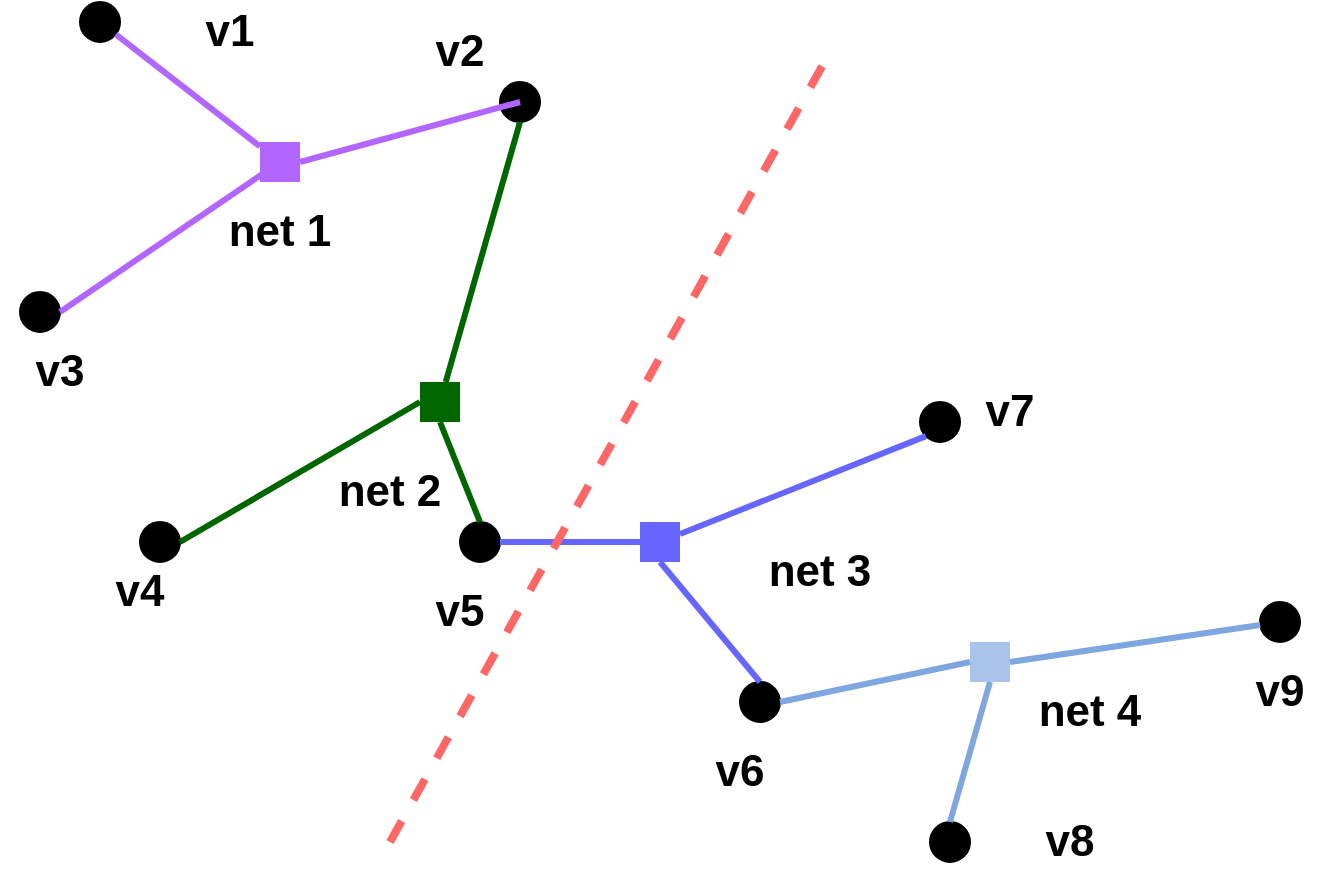 <mxfile version="28.0.9">
  <diagram name="第 1 页" id="iBR2-T5VVt_nViyxCtrr">
    <mxGraphModel dx="1784" dy="1028" grid="1" gridSize="10" guides="1" tooltips="1" connect="1" arrows="1" fold="1" page="1" pageScale="1" pageWidth="670" pageHeight="440" math="0" shadow="0">
      <root>
        <mxCell id="0" />
        <mxCell id="1" parent="0" />
        <mxCell id="2VShatTd_kUxXyi7LJvt-7" value="" style="ellipse;whiteSpace=wrap;html=1;aspect=fixed;fillColor=#000000;" parent="1" vertex="1">
          <mxGeometry x="465" y="414" width="20" height="20" as="geometry" />
        </mxCell>
        <mxCell id="2VShatTd_kUxXyi7LJvt-8" value="" style="ellipse;whiteSpace=wrap;html=1;aspect=fixed;fillColor=#000000;" parent="1" vertex="1">
          <mxGeometry x="370" y="344" width="20" height="20" as="geometry" />
        </mxCell>
        <mxCell id="2VShatTd_kUxXyi7LJvt-12" value="" style="ellipse;whiteSpace=wrap;html=1;aspect=fixed;fillColor=#000000;" parent="1" vertex="1">
          <mxGeometry x="460" y="204" width="20" height="20" as="geometry" />
        </mxCell>
        <mxCell id="2VShatTd_kUxXyi7LJvt-13" value="" style="ellipse;whiteSpace=wrap;html=1;aspect=fixed;fillColor=#000000;" parent="1" vertex="1">
          <mxGeometry x="230" y="264" width="20" height="20" as="geometry" />
        </mxCell>
        <mxCell id="2VShatTd_kUxXyi7LJvt-14" value="" style="ellipse;whiteSpace=wrap;html=1;aspect=fixed;fillColor=#000000;" parent="1" vertex="1">
          <mxGeometry x="250" y="44" width="20" height="20" as="geometry" />
        </mxCell>
        <mxCell id="2VShatTd_kUxXyi7LJvt-15" value="" style="ellipse;whiteSpace=wrap;html=1;aspect=fixed;fillColor=#000000;" parent="1" vertex="1">
          <mxGeometry x="40" y="4" width="20" height="20" as="geometry" />
        </mxCell>
        <mxCell id="2VShatTd_kUxXyi7LJvt-16" value="" style="ellipse;whiteSpace=wrap;html=1;aspect=fixed;fillColor=#000000;" parent="1" vertex="1">
          <mxGeometry x="630" y="304" width="20" height="20" as="geometry" />
        </mxCell>
        <mxCell id="2VShatTd_kUxXyi7LJvt-17" value="" style="ellipse;whiteSpace=wrap;html=1;aspect=fixed;fillColor=#000000;" parent="1" vertex="1">
          <mxGeometry x="70" y="264" width="20" height="20" as="geometry" />
        </mxCell>
        <mxCell id="2VShatTd_kUxXyi7LJvt-18" value="" style="ellipse;whiteSpace=wrap;html=1;aspect=fixed;fillColor=#000000;" parent="1" vertex="1">
          <mxGeometry x="10" y="149" width="20" height="20" as="geometry" />
        </mxCell>
        <mxCell id="2VShatTd_kUxXyi7LJvt-21" value="&lt;b&gt;&lt;font style=&quot;font-size: 22px;&quot;&gt;v7&lt;/font&gt;&lt;/b&gt;" style="text;html=1;align=center;verticalAlign=middle;whiteSpace=wrap;rounded=0;" parent="1" vertex="1">
          <mxGeometry x="475" y="194" width="60" height="30" as="geometry" />
        </mxCell>
        <mxCell id="2VShatTd_kUxXyi7LJvt-23" value="&lt;b&gt;&lt;font style=&quot;font-size: 22px;&quot;&gt;v5&lt;/font&gt;&lt;/b&gt;" style="text;html=1;align=center;verticalAlign=middle;whiteSpace=wrap;rounded=0;" parent="1" vertex="1">
          <mxGeometry x="200" y="294" width="60" height="30" as="geometry" />
        </mxCell>
        <mxCell id="2VShatTd_kUxXyi7LJvt-24" value="&lt;b&gt;&lt;font style=&quot;font-size: 22px;&quot;&gt;v6&lt;/font&gt;&lt;/b&gt;" style="text;html=1;align=center;verticalAlign=middle;whiteSpace=wrap;rounded=0;" parent="1" vertex="1">
          <mxGeometry x="340" y="374" width="60" height="30" as="geometry" />
        </mxCell>
        <mxCell id="2VShatTd_kUxXyi7LJvt-25" value="&lt;b&gt;&lt;font style=&quot;font-size: 22px;&quot;&gt;v4&lt;/font&gt;&lt;/b&gt;" style="text;html=1;align=center;verticalAlign=middle;whiteSpace=wrap;rounded=0;" parent="1" vertex="1">
          <mxGeometry x="40" y="284" width="60" height="30" as="geometry" />
        </mxCell>
        <mxCell id="2VShatTd_kUxXyi7LJvt-26" value="&lt;b&gt;&lt;font style=&quot;font-size: 22px;&quot;&gt;v2&lt;/font&gt;&lt;/b&gt;" style="text;html=1;align=center;verticalAlign=middle;whiteSpace=wrap;rounded=0;" parent="1" vertex="1">
          <mxGeometry x="200" y="14" width="60" height="30" as="geometry" />
        </mxCell>
        <mxCell id="2VShatTd_kUxXyi7LJvt-27" value="&lt;b&gt;&lt;font style=&quot;font-size: 22px;&quot;&gt;v1&lt;/font&gt;&lt;/b&gt;" style="text;html=1;align=center;verticalAlign=middle;whiteSpace=wrap;rounded=0;" parent="1" vertex="1">
          <mxGeometry x="85" y="4" width="60" height="30" as="geometry" />
        </mxCell>
        <mxCell id="2VShatTd_kUxXyi7LJvt-28" value="&lt;b&gt;&lt;font style=&quot;font-size: 22px;&quot;&gt;v8&lt;/font&gt;&lt;/b&gt;" style="text;html=1;align=center;verticalAlign=middle;whiteSpace=wrap;rounded=0;" parent="1" vertex="1">
          <mxGeometry x="505" y="409" width="60" height="30" as="geometry" />
        </mxCell>
        <mxCell id="2VShatTd_kUxXyi7LJvt-29" value="&lt;b&gt;&lt;font style=&quot;font-size: 22px;&quot;&gt;v3&lt;/font&gt;&lt;/b&gt;" style="text;html=1;align=center;verticalAlign=middle;whiteSpace=wrap;rounded=0;" parent="1" vertex="1">
          <mxGeometry y="174" width="60" height="30" as="geometry" />
        </mxCell>
        <mxCell id="2VShatTd_kUxXyi7LJvt-30" value="&lt;b&gt;&lt;font style=&quot;font-size: 22px;&quot;&gt;v9&lt;/font&gt;&lt;/b&gt;" style="text;html=1;align=center;verticalAlign=middle;whiteSpace=wrap;rounded=0;" parent="1" vertex="1">
          <mxGeometry x="610" y="334" width="60" height="30" as="geometry" />
        </mxCell>
        <mxCell id="gaZ839_uS6qOiYhNtBem-1" value="" style="whiteSpace=wrap;html=1;aspect=fixed;strokeColor=none;fillColor=#B266FF;" vertex="1" parent="1">
          <mxGeometry x="130" y="74" width="20" height="20" as="geometry" />
        </mxCell>
        <mxCell id="gaZ839_uS6qOiYhNtBem-3" value="" style="endArrow=none;html=1;rounded=0;entryX=1;entryY=0.5;entryDx=0;entryDy=0;strokeWidth=3;strokeColor=light-dark(#b266ff, #ededed);" edge="1" parent="1" target="gaZ839_uS6qOiYhNtBem-1">
          <mxGeometry width="50" height="50" relative="1" as="geometry">
            <mxPoint x="260" y="54" as="sourcePoint" />
            <mxPoint x="830" y="334" as="targetPoint" />
          </mxGeometry>
        </mxCell>
        <mxCell id="gaZ839_uS6qOiYhNtBem-4" value="" style="endArrow=none;html=1;rounded=0;strokeWidth=3;strokeColor=light-dark(#b266ff, #ededed);" edge="1" parent="1" source="gaZ839_uS6qOiYhNtBem-1" target="2VShatTd_kUxXyi7LJvt-15">
          <mxGeometry width="50" height="50" relative="1" as="geometry">
            <mxPoint x="320" y="134" as="sourcePoint" />
            <mxPoint x="358" y="187" as="targetPoint" />
          </mxGeometry>
        </mxCell>
        <mxCell id="gaZ839_uS6qOiYhNtBem-6" value="" style="whiteSpace=wrap;html=1;aspect=fixed;strokeColor=none;fillColor=#006600;" vertex="1" parent="1">
          <mxGeometry x="210" y="194" width="20" height="20" as="geometry" />
        </mxCell>
        <mxCell id="gaZ839_uS6qOiYhNtBem-7" value="" style="endArrow=none;html=1;rounded=0;strokeWidth=3;strokeColor=light-dark(#006600,#EDEDED);" edge="1" parent="1" source="gaZ839_uS6qOiYhNtBem-6">
          <mxGeometry width="50" height="50" relative="1" as="geometry">
            <mxPoint x="347" y="74" as="sourcePoint" />
            <mxPoint x="260" y="64" as="targetPoint" />
          </mxGeometry>
        </mxCell>
        <mxCell id="gaZ839_uS6qOiYhNtBem-8" value="" style="endArrow=none;html=1;rounded=0;exitX=0.5;exitY=1;exitDx=0;exitDy=0;entryX=0.5;entryY=0;entryDx=0;entryDy=0;strokeWidth=3;strokeColor=light-dark(#006600,#EDEDED);" edge="1" parent="1" source="gaZ839_uS6qOiYhNtBem-6" target="2VShatTd_kUxXyi7LJvt-13">
          <mxGeometry width="50" height="50" relative="1" as="geometry">
            <mxPoint x="250" y="224" as="sourcePoint" />
            <mxPoint x="287" y="94" as="targetPoint" />
          </mxGeometry>
        </mxCell>
        <mxCell id="gaZ839_uS6qOiYhNtBem-9" value="" style="endArrow=none;html=1;rounded=0;exitX=0;exitY=0.5;exitDx=0;exitDy=0;entryX=1;entryY=0.5;entryDx=0;entryDy=0;strokeWidth=3;strokeColor=light-dark(#006600,#EDEDED);" edge="1" parent="1" source="gaZ839_uS6qOiYhNtBem-6" target="2VShatTd_kUxXyi7LJvt-17">
          <mxGeometry width="50" height="50" relative="1" as="geometry">
            <mxPoint x="250" y="244" as="sourcePoint" />
            <mxPoint x="250" y="364" as="targetPoint" />
          </mxGeometry>
        </mxCell>
        <mxCell id="gaZ839_uS6qOiYhNtBem-10" value="" style="whiteSpace=wrap;html=1;aspect=fixed;strokeColor=none;fillColor=#6666FF;" vertex="1" parent="1">
          <mxGeometry x="320" y="264" width="20" height="20" as="geometry" />
        </mxCell>
        <mxCell id="gaZ839_uS6qOiYhNtBem-11" value="" style="endArrow=none;html=1;rounded=0;exitX=0;exitY=0.5;exitDx=0;exitDy=0;entryX=1;entryY=0.5;entryDx=0;entryDy=0;strokeWidth=3;strokeColor=#6666FF;" edge="1" parent="1" source="gaZ839_uS6qOiYhNtBem-10" target="2VShatTd_kUxXyi7LJvt-13">
          <mxGeometry width="50" height="50" relative="1" as="geometry">
            <mxPoint x="210" y="204" as="sourcePoint" />
            <mxPoint x="230" y="254" as="targetPoint" />
          </mxGeometry>
        </mxCell>
        <mxCell id="gaZ839_uS6qOiYhNtBem-12" value="" style="endArrow=none;html=1;rounded=0;exitX=0;exitY=1;exitDx=0;exitDy=0;strokeWidth=3;strokeColor=#6666FF;" edge="1" parent="1" source="2VShatTd_kUxXyi7LJvt-12" target="gaZ839_uS6qOiYhNtBem-10">
          <mxGeometry width="50" height="50" relative="1" as="geometry">
            <mxPoint x="420" y="274" as="sourcePoint" />
            <mxPoint x="350" y="274" as="targetPoint" />
          </mxGeometry>
        </mxCell>
        <mxCell id="gaZ839_uS6qOiYhNtBem-13" value="" style="endArrow=none;html=1;rounded=0;entryX=0.5;entryY=1;entryDx=0;entryDy=0;exitX=0.5;exitY=0;exitDx=0;exitDy=0;strokeWidth=3;strokeColor=#6666FF;" edge="1" parent="1" source="2VShatTd_kUxXyi7LJvt-8" target="gaZ839_uS6qOiYhNtBem-10">
          <mxGeometry width="50" height="50" relative="1" as="geometry">
            <mxPoint x="330" y="364" as="sourcePoint" />
            <mxPoint x="340" y="313" as="targetPoint" />
          </mxGeometry>
        </mxCell>
        <mxCell id="gaZ839_uS6qOiYhNtBem-14" value="" style="whiteSpace=wrap;html=1;aspect=fixed;strokeColor=none;fillColor=#A9C4EB;" vertex="1" parent="1">
          <mxGeometry x="485" y="324" width="20" height="20" as="geometry" />
        </mxCell>
        <mxCell id="gaZ839_uS6qOiYhNtBem-15" value="" style="endArrow=none;html=1;rounded=0;entryX=0;entryY=0.5;entryDx=0;entryDy=0;exitX=1;exitY=0.5;exitDx=0;exitDy=0;strokeWidth=3;strokeColor=#7EA6E0;" edge="1" parent="1" source="2VShatTd_kUxXyi7LJvt-8" target="gaZ839_uS6qOiYhNtBem-14">
          <mxGeometry width="50" height="50" relative="1" as="geometry">
            <mxPoint x="350" y="404" as="sourcePoint" />
            <mxPoint x="350" y="324" as="targetPoint" />
          </mxGeometry>
        </mxCell>
        <mxCell id="gaZ839_uS6qOiYhNtBem-19" value="" style="endArrow=none;html=1;rounded=0;entryX=0.5;entryY=0;entryDx=0;entryDy=0;exitX=0.5;exitY=1;exitDx=0;exitDy=0;strokeWidth=3;strokeColor=#7EA6E0;" edge="1" parent="1" source="gaZ839_uS6qOiYhNtBem-14" target="2VShatTd_kUxXyi7LJvt-7">
          <mxGeometry width="50" height="50" relative="1" as="geometry">
            <mxPoint x="480" y="364" as="sourcePoint" />
            <mxPoint x="575" y="344" as="targetPoint" />
          </mxGeometry>
        </mxCell>
        <mxCell id="gaZ839_uS6qOiYhNtBem-20" value="" style="endArrow=none;html=1;rounded=0;entryX=1;entryY=0.5;entryDx=0;entryDy=0;strokeWidth=3;strokeColor=#7EA6E0;" edge="1" parent="1" source="2VShatTd_kUxXyi7LJvt-16" target="gaZ839_uS6qOiYhNtBem-14">
          <mxGeometry width="50" height="50" relative="1" as="geometry">
            <mxPoint x="540" y="354" as="sourcePoint" />
            <mxPoint x="520" y="424" as="targetPoint" />
          </mxGeometry>
        </mxCell>
        <mxCell id="gaZ839_uS6qOiYhNtBem-21" value="" style="endArrow=none;html=1;rounded=0;entryX=1;entryY=0.5;entryDx=0;entryDy=0;strokeWidth=3;strokeColor=light-dark(#b266ff, #ededed);" edge="1" parent="1" target="2VShatTd_kUxXyi7LJvt-18">
          <mxGeometry width="50" height="50" relative="1" as="geometry">
            <mxPoint x="140" y="84" as="sourcePoint" />
            <mxPoint x="80" y="34" as="targetPoint" />
          </mxGeometry>
        </mxCell>
        <mxCell id="gaZ839_uS6qOiYhNtBem-22" value="" style="endArrow=none;dashed=1;html=1;rounded=0;strokeWidth=4;strokeColor=#FF6666;" edge="1" parent="1">
          <mxGeometry width="50" height="50" relative="1" as="geometry">
            <mxPoint x="195" y="424" as="sourcePoint" />
            <mxPoint x="415" y="29" as="targetPoint" />
          </mxGeometry>
        </mxCell>
        <mxCell id="gaZ839_uS6qOiYhNtBem-25" value="&lt;b&gt;&lt;font style=&quot;font-size: 22px;&quot;&gt;net 1&lt;/font&gt;&lt;/b&gt;" style="text;html=1;align=center;verticalAlign=middle;whiteSpace=wrap;rounded=0;" vertex="1" parent="1">
          <mxGeometry x="110" y="104" width="60" height="30" as="geometry" />
        </mxCell>
        <mxCell id="gaZ839_uS6qOiYhNtBem-26" value="&lt;b&gt;&lt;font style=&quot;font-size: 22px;&quot;&gt;net 2&lt;/font&gt;&lt;/b&gt;" style="text;html=1;align=center;verticalAlign=middle;whiteSpace=wrap;rounded=0;" vertex="1" parent="1">
          <mxGeometry x="165" y="234" width="60" height="30" as="geometry" />
        </mxCell>
        <mxCell id="gaZ839_uS6qOiYhNtBem-27" value="&lt;b&gt;&lt;font style=&quot;font-size: 22px;&quot;&gt;net 3&lt;/font&gt;&lt;/b&gt;" style="text;html=1;align=center;verticalAlign=middle;whiteSpace=wrap;rounded=0;" vertex="1" parent="1">
          <mxGeometry x="380" y="274" width="60" height="30" as="geometry" />
        </mxCell>
        <mxCell id="gaZ839_uS6qOiYhNtBem-28" value="&lt;b&gt;&lt;font style=&quot;font-size: 22px;&quot;&gt;net 4&lt;/font&gt;&lt;/b&gt;" style="text;html=1;align=center;verticalAlign=middle;whiteSpace=wrap;rounded=0;" vertex="1" parent="1">
          <mxGeometry x="515" y="344" width="60" height="30" as="geometry" />
        </mxCell>
      </root>
    </mxGraphModel>
  </diagram>
</mxfile>
